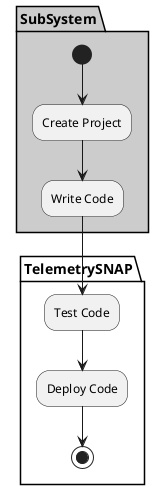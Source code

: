 @startuml

partition "TelemetrySNAP" {

}

partition SubSystem  #cccccc {
  (*) --> "Create Project"
  --> "Write Code"
}

partition "TelemetrySNAP" {
  "Write Code" --> "Test Code"
  "Test Code" --> "Deploy Code"
  "Deploy Code" --> (*)
}

@enduml
